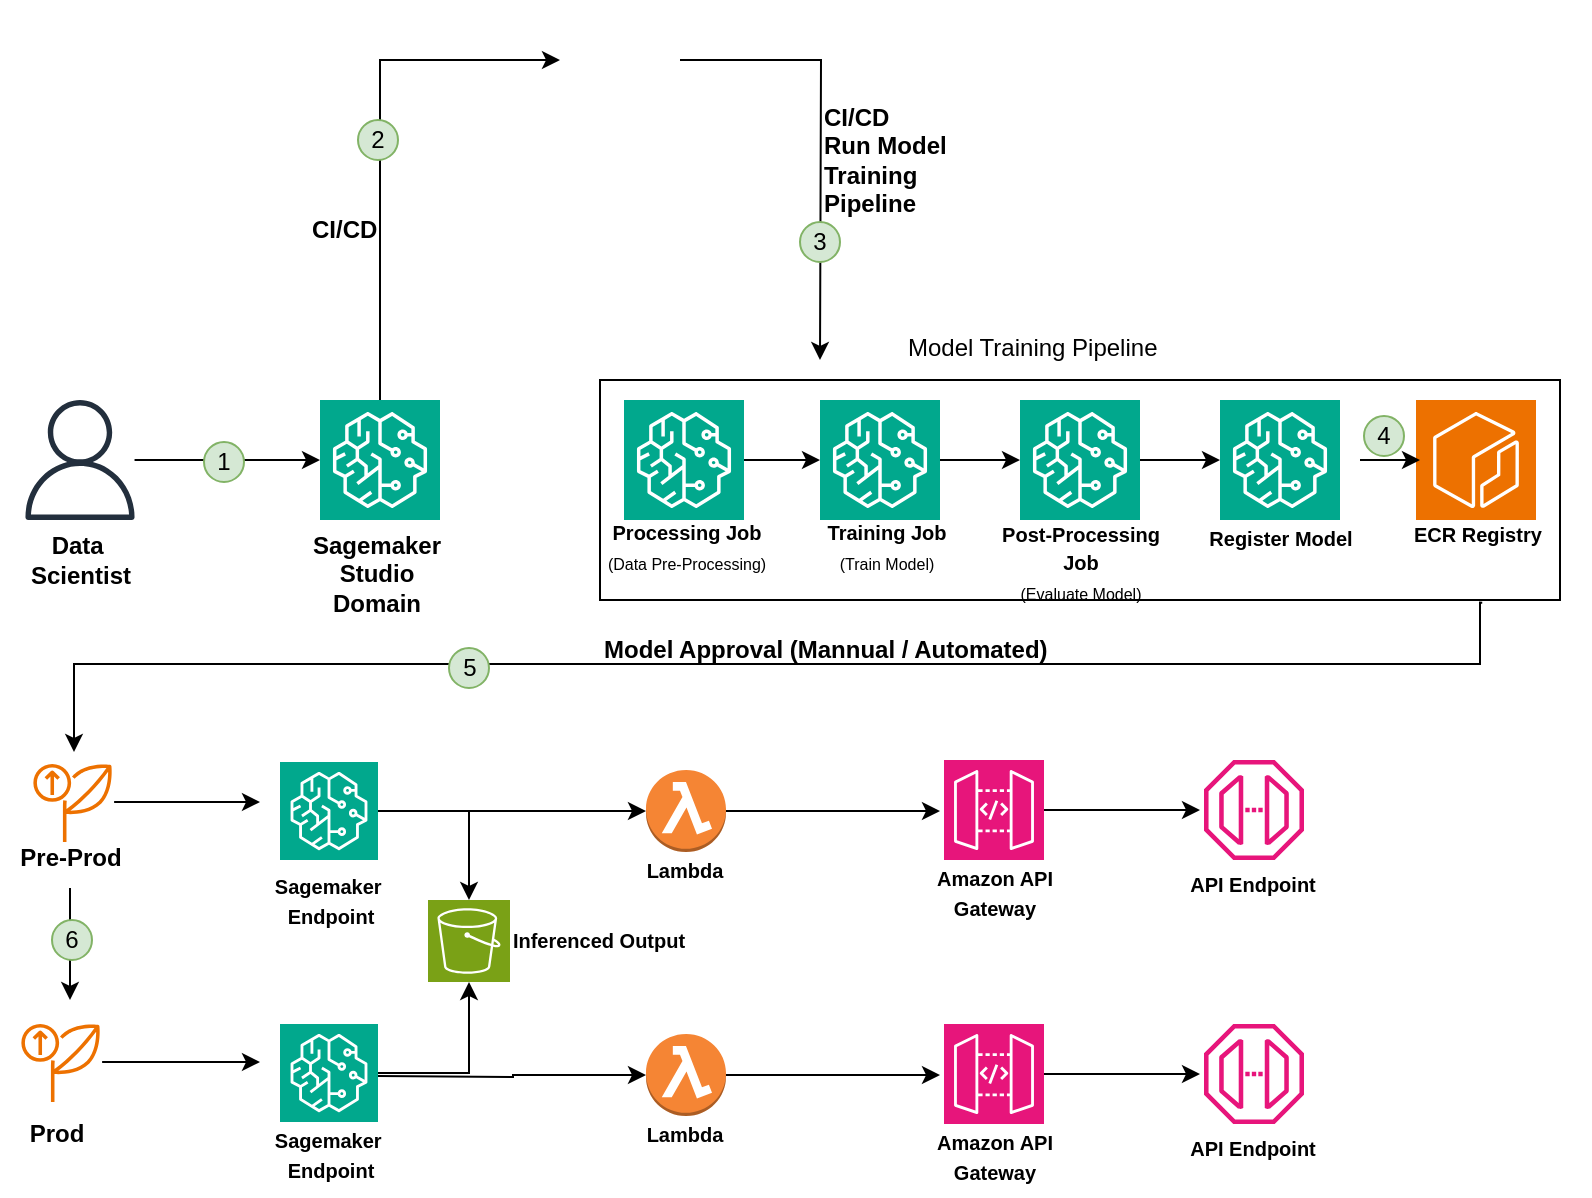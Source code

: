 <mxfile version="24.7.7">
  <diagram name="Page-1" id="8MvY5dyMlhtNurSQJSUW">
    <mxGraphModel dx="794" dy="492" grid="1" gridSize="10" guides="1" tooltips="1" connect="1" arrows="1" fold="1" page="1" pageScale="1" pageWidth="850" pageHeight="1100" math="0" shadow="0">
      <root>
        <mxCell id="0" />
        <mxCell id="1" parent="0" />
        <mxCell id="wzobBUSh0IIrE-rBJmbH-1" value="" style="sketch=0;outlineConnect=0;fontColor=#232F3E;gradientColor=none;fillColor=#232F3D;strokeColor=none;dashed=0;verticalLabelPosition=bottom;verticalAlign=top;align=center;html=1;fontSize=12;fontStyle=0;aspect=fixed;pointerEvents=1;shape=mxgraph.aws4.user;" parent="1" vertex="1">
          <mxGeometry x="10" y="250" width="60" height="60" as="geometry" />
        </mxCell>
        <mxCell id="wzobBUSh0IIrE-rBJmbH-2" value="&lt;b&gt;Data&amp;nbsp;&lt;/b&gt;&lt;div&gt;&lt;b&gt;Scientist&lt;/b&gt;&lt;/div&gt;" style="text;html=1;align=center;verticalAlign=middle;resizable=0;points=[];autosize=1;strokeColor=none;fillColor=none;" parent="1" vertex="1">
          <mxGeometry x="5" y="310" width="70" height="40" as="geometry" />
        </mxCell>
        <mxCell id="wzobBUSh0IIrE-rBJmbH-22" value="" style="edgeStyle=orthogonalEdgeStyle;rounded=0;orthogonalLoop=1;jettySize=auto;html=1;" parent="1" source="wzobBUSh0IIrE-rBJmbH-3" target="wzobBUSh0IIrE-rBJmbH-5" edge="1">
          <mxGeometry relative="1" as="geometry">
            <Array as="points">
              <mxPoint x="190" y="80" />
            </Array>
          </mxGeometry>
        </mxCell>
        <mxCell id="wzobBUSh0IIrE-rBJmbH-3" value="" style="sketch=0;points=[[0,0,0],[0.25,0,0],[0.5,0,0],[0.75,0,0],[1,0,0],[0,1,0],[0.25,1,0],[0.5,1,0],[0.75,1,0],[1,1,0],[0,0.25,0],[0,0.5,0],[0,0.75,0],[1,0.25,0],[1,0.5,0],[1,0.75,0]];outlineConnect=0;fontColor=#232F3E;fillColor=#01A88D;strokeColor=#ffffff;dashed=0;verticalLabelPosition=bottom;verticalAlign=top;align=center;html=1;fontSize=12;fontStyle=0;aspect=fixed;shape=mxgraph.aws4.resourceIcon;resIcon=mxgraph.aws4.sagemaker;" parent="1" vertex="1">
          <mxGeometry x="160" y="250" width="60" height="60" as="geometry" />
        </mxCell>
        <mxCell id="wzobBUSh0IIrE-rBJmbH-4" value="&lt;div&gt;&lt;b&gt;Sagemaker&lt;/b&gt;&lt;/div&gt;&lt;div&gt;&lt;b&gt;Studio&lt;/b&gt;&lt;/div&gt;&lt;div&gt;&lt;b&gt;Domain&lt;/b&gt;&lt;/div&gt;" style="text;html=1;align=center;verticalAlign=middle;resizable=0;points=[];autosize=1;strokeColor=none;fillColor=none;" parent="1" vertex="1">
          <mxGeometry x="143" y="307" width="90" height="60" as="geometry" />
        </mxCell>
        <mxCell id="wzobBUSh0IIrE-rBJmbH-24" style="edgeStyle=orthogonalEdgeStyle;rounded=0;orthogonalLoop=1;jettySize=auto;html=1;" parent="1" source="wzobBUSh0IIrE-rBJmbH-5" edge="1">
          <mxGeometry relative="1" as="geometry">
            <mxPoint x="410" y="230" as="targetPoint" />
          </mxGeometry>
        </mxCell>
        <mxCell id="wzobBUSh0IIrE-rBJmbH-5" value="" style="shape=image;html=1;verticalAlign=top;verticalLabelPosition=bottom;labelBackgroundColor=#ffffff;imageAspect=0;aspect=fixed;image=https://cdn4.iconfinder.com/data/icons/ionicons/512/icon-social-github-128.png" parent="1" vertex="1">
          <mxGeometry x="280" y="50" width="60" height="60" as="geometry" />
        </mxCell>
        <mxCell id="wzobBUSh0IIrE-rBJmbH-7" value="" style="sketch=0;points=[[0,0,0],[0.25,0,0],[0.5,0,0],[0.75,0,0],[1,0,0],[0,1,0],[0.25,1,0],[0.5,1,0],[0.75,1,0],[1,1,0],[0,0.25,0],[0,0.5,0],[0,0.75,0],[1,0.25,0],[1,0.5,0],[1,0.75,0]];outlineConnect=0;fontColor=#232F3E;fillColor=#01A88D;strokeColor=#ffffff;dashed=0;verticalLabelPosition=bottom;verticalAlign=top;align=center;html=1;fontSize=12;fontStyle=0;aspect=fixed;shape=mxgraph.aws4.resourceIcon;resIcon=mxgraph.aws4.sagemaker;" parent="1" vertex="1">
          <mxGeometry x="312" y="250" width="60" height="60" as="geometry" />
        </mxCell>
        <mxCell id="wzobBUSh0IIrE-rBJmbH-8" value="&lt;div&gt;&lt;font style=&quot;font-size: 10px;&quot;&gt;&lt;b&gt;Processing Job&lt;/b&gt;&lt;/font&gt;&lt;/div&gt;&lt;div&gt;&lt;font style=&quot;font-size: 8px;&quot;&gt;(Data Pre-Processing)&lt;/font&gt;&lt;/div&gt;" style="text;html=1;align=center;verticalAlign=middle;resizable=0;points=[];autosize=1;strokeColor=none;fillColor=none;" parent="1" vertex="1">
          <mxGeometry x="293" y="303" width="100" height="40" as="geometry" />
        </mxCell>
        <mxCell id="wzobBUSh0IIrE-rBJmbH-9" value="" style="sketch=0;points=[[0,0,0],[0.25,0,0],[0.5,0,0],[0.75,0,0],[1,0,0],[0,1,0],[0.25,1,0],[0.5,1,0],[0.75,1,0],[1,1,0],[0,0.25,0],[0,0.5,0],[0,0.75,0],[1,0.25,0],[1,0.5,0],[1,0.75,0]];outlineConnect=0;fontColor=#232F3E;fillColor=#01A88D;strokeColor=#ffffff;dashed=0;verticalLabelPosition=bottom;verticalAlign=top;align=center;html=1;fontSize=12;fontStyle=0;aspect=fixed;shape=mxgraph.aws4.resourceIcon;resIcon=mxgraph.aws4.sagemaker;" parent="1" vertex="1">
          <mxGeometry x="410" y="250" width="60" height="60" as="geometry" />
        </mxCell>
        <mxCell id="wzobBUSh0IIrE-rBJmbH-11" value="" style="sketch=0;points=[[0,0,0],[0.25,0,0],[0.5,0,0],[0.75,0,0],[1,0,0],[0,1,0],[0.25,1,0],[0.5,1,0],[0.75,1,0],[1,1,0],[0,0.25,0],[0,0.5,0],[0,0.75,0],[1,0.25,0],[1,0.5,0],[1,0.75,0]];outlineConnect=0;fontColor=#232F3E;fillColor=#01A88D;strokeColor=#ffffff;dashed=0;verticalLabelPosition=bottom;verticalAlign=top;align=center;html=1;fontSize=12;fontStyle=0;aspect=fixed;shape=mxgraph.aws4.resourceIcon;resIcon=mxgraph.aws4.sagemaker;" parent="1" vertex="1">
          <mxGeometry x="510" y="250" width="60" height="60" as="geometry" />
        </mxCell>
        <mxCell id="wzobBUSh0IIrE-rBJmbH-13" value="" style="sketch=0;points=[[0,0,0],[0.25,0,0],[0.5,0,0],[0.75,0,0],[1,0,0],[0,1,0],[0.25,1,0],[0.5,1,0],[0.75,1,0],[1,1,0],[0,0.25,0],[0,0.5,0],[0,0.75,0],[1,0.25,0],[1,0.5,0],[1,0.75,0]];outlineConnect=0;fontColor=#232F3E;fillColor=#01A88D;strokeColor=#ffffff;dashed=0;verticalLabelPosition=bottom;verticalAlign=top;align=center;html=1;fontSize=12;fontStyle=0;aspect=fixed;shape=mxgraph.aws4.resourceIcon;resIcon=mxgraph.aws4.sagemaker;" parent="1" vertex="1">
          <mxGeometry x="610" y="250" width="60" height="60" as="geometry" />
        </mxCell>
        <mxCell id="wzobBUSh0IIrE-rBJmbH-15" value="&lt;div&gt;&lt;font style=&quot;font-size: 10px;&quot;&gt;&lt;b&gt;Training Job&lt;/b&gt;&lt;/font&gt;&lt;/div&gt;&lt;div&gt;&lt;font style=&quot;font-size: 8px;&quot;&gt;(Train Model)&lt;/font&gt;&lt;/div&gt;" style="text;html=1;align=center;verticalAlign=middle;resizable=0;points=[];autosize=1;strokeColor=none;fillColor=none;" parent="1" vertex="1">
          <mxGeometry x="403" y="303" width="80" height="40" as="geometry" />
        </mxCell>
        <mxCell id="wzobBUSh0IIrE-rBJmbH-16" value="&lt;div&gt;&lt;font style=&quot;font-size: 10px;&quot;&gt;&lt;b&gt;Post-Processing &lt;br&gt;Job&lt;/b&gt;&lt;/font&gt;&lt;/div&gt;&lt;div&gt;&lt;font style=&quot;font-size: 8px;&quot;&gt;(Evaluate Model)&lt;/font&gt;&lt;/div&gt;" style="text;html=1;align=center;verticalAlign=middle;resizable=0;points=[];autosize=1;strokeColor=none;fillColor=none;" parent="1" vertex="1">
          <mxGeometry x="490" y="301" width="100" height="60" as="geometry" />
        </mxCell>
        <mxCell id="wzobBUSh0IIrE-rBJmbH-17" value="&lt;div&gt;&lt;span style=&quot;background-color: initial; font-size: 10px;&quot;&gt;&lt;b&gt;Register Model&lt;/b&gt;&lt;/span&gt;&lt;br&gt;&lt;/div&gt;" style="text;html=1;align=center;verticalAlign=middle;resizable=0;points=[];autosize=1;strokeColor=none;fillColor=none;" parent="1" vertex="1">
          <mxGeometry x="590" y="304" width="100" height="30" as="geometry" />
        </mxCell>
        <mxCell id="wzobBUSh0IIrE-rBJmbH-18" value="&lt;b&gt;CI/CD&lt;/b&gt;" style="text;html=1;align=left;verticalAlign=middle;resizable=0;points=[];autosize=1;strokeColor=none;fillColor=none;" parent="1" vertex="1">
          <mxGeometry x="154" y="150" width="60" height="30" as="geometry" />
        </mxCell>
        <mxCell id="wzobBUSh0IIrE-rBJmbH-20" value="&lt;div&gt;Model Training Pipeline&lt;/div&gt;" style="text;html=1;align=left;verticalAlign=middle;resizable=0;points=[];autosize=1;strokeColor=none;fillColor=none;" parent="1" vertex="1">
          <mxGeometry x="452" y="209" width="150" height="30" as="geometry" />
        </mxCell>
        <mxCell id="wzobBUSh0IIrE-rBJmbH-25" value="&lt;b&gt;CI/CD&lt;/b&gt;&lt;div&gt;&lt;b&gt;Run Model&lt;/b&gt;&lt;/div&gt;&lt;div&gt;&lt;b&gt;Training&lt;/b&gt;&lt;/div&gt;&lt;div&gt;&lt;b&gt;Pipeline&lt;/b&gt;&lt;/div&gt;" style="text;html=1;align=left;verticalAlign=middle;resizable=0;points=[];autosize=1;strokeColor=none;fillColor=none;" parent="1" vertex="1">
          <mxGeometry x="410" y="95" width="80" height="70" as="geometry" />
        </mxCell>
        <mxCell id="wzobBUSh0IIrE-rBJmbH-26" style="edgeStyle=orthogonalEdgeStyle;rounded=0;orthogonalLoop=1;jettySize=auto;html=1;entryX=0;entryY=0.5;entryDx=0;entryDy=0;entryPerimeter=0;" parent="1" source="wzobBUSh0IIrE-rBJmbH-1" target="wzobBUSh0IIrE-rBJmbH-3" edge="1">
          <mxGeometry relative="1" as="geometry" />
        </mxCell>
        <mxCell id="wzobBUSh0IIrE-rBJmbH-27" value="" style="sketch=0;points=[[0,0,0],[0.25,0,0],[0.5,0,0],[0.75,0,0],[1,0,0],[0,1,0],[0.25,1,0],[0.5,1,0],[0.75,1,0],[1,1,0],[0,0.25,0],[0,0.5,0],[0,0.75,0],[1,0.25,0],[1,0.5,0],[1,0.75,0]];outlineConnect=0;fontColor=#232F3E;fillColor=#ED7100;strokeColor=#ffffff;dashed=0;verticalLabelPosition=bottom;verticalAlign=top;align=center;html=1;fontSize=12;fontStyle=0;aspect=fixed;shape=mxgraph.aws4.resourceIcon;resIcon=mxgraph.aws4.ecr;" parent="1" vertex="1">
          <mxGeometry x="708" y="250" width="60" height="60" as="geometry" />
        </mxCell>
        <mxCell id="wzobBUSh0IIrE-rBJmbH-40" style="edgeStyle=orthogonalEdgeStyle;rounded=0;orthogonalLoop=1;jettySize=auto;html=1;exitX=0.919;exitY=1.012;exitDx=0;exitDy=0;exitPerimeter=0;" parent="1" source="hcGlnOR86YnZcUBH-7EL-1" edge="1">
          <mxGeometry relative="1" as="geometry">
            <mxPoint x="37" y="426" as="targetPoint" />
            <mxPoint x="747" y="338" as="sourcePoint" />
            <Array as="points">
              <mxPoint x="740" y="351" />
              <mxPoint x="740" y="382" />
              <mxPoint x="37" y="382" />
            </Array>
          </mxGeometry>
        </mxCell>
        <mxCell id="wzobBUSh0IIrE-rBJmbH-28" value="&lt;font style=&quot;font-size: 10px;&quot;&gt;&lt;b&gt;ECR Registry&lt;/b&gt;&lt;/font&gt;" style="text;html=1;align=left;verticalAlign=middle;resizable=0;points=[];autosize=1;strokeColor=none;fillColor=none;" parent="1" vertex="1">
          <mxGeometry x="705" y="302" width="90" height="30" as="geometry" />
        </mxCell>
        <mxCell id="wzobBUSh0IIrE-rBJmbH-29" style="edgeStyle=orthogonalEdgeStyle;rounded=0;orthogonalLoop=1;jettySize=auto;html=1;entryX=0;entryY=0.5;entryDx=0;entryDy=0;entryPerimeter=0;" parent="1" source="wzobBUSh0IIrE-rBJmbH-7" target="wzobBUSh0IIrE-rBJmbH-9" edge="1">
          <mxGeometry relative="1" as="geometry" />
        </mxCell>
        <mxCell id="wzobBUSh0IIrE-rBJmbH-30" style="edgeStyle=orthogonalEdgeStyle;rounded=0;orthogonalLoop=1;jettySize=auto;html=1;entryX=0;entryY=0.5;entryDx=0;entryDy=0;entryPerimeter=0;" parent="1" source="wzobBUSh0IIrE-rBJmbH-9" target="wzobBUSh0IIrE-rBJmbH-11" edge="1">
          <mxGeometry relative="1" as="geometry" />
        </mxCell>
        <mxCell id="wzobBUSh0IIrE-rBJmbH-31" style="edgeStyle=orthogonalEdgeStyle;rounded=0;orthogonalLoop=1;jettySize=auto;html=1;entryX=0;entryY=0.5;entryDx=0;entryDy=0;entryPerimeter=0;" parent="1" source="wzobBUSh0IIrE-rBJmbH-11" target="wzobBUSh0IIrE-rBJmbH-13" edge="1">
          <mxGeometry relative="1" as="geometry" />
        </mxCell>
        <mxCell id="wzobBUSh0IIrE-rBJmbH-37" style="edgeStyle=orthogonalEdgeStyle;rounded=0;orthogonalLoop=1;jettySize=auto;html=1;" parent="1" edge="1">
          <mxGeometry relative="1" as="geometry">
            <mxPoint x="710" y="280" as="targetPoint" />
            <mxPoint x="680" y="280" as="sourcePoint" />
          </mxGeometry>
        </mxCell>
        <mxCell id="wzobBUSh0IIrE-rBJmbH-96" style="edgeStyle=orthogonalEdgeStyle;rounded=0;orthogonalLoop=1;jettySize=auto;html=1;" parent="1" source="wzobBUSh0IIrE-rBJmbH-38" edge="1">
          <mxGeometry relative="1" as="geometry">
            <mxPoint x="130" y="451" as="targetPoint" />
          </mxGeometry>
        </mxCell>
        <mxCell id="wzobBUSh0IIrE-rBJmbH-38" value="" style="sketch=0;outlineConnect=0;fontColor=#232F3E;gradientColor=none;fillColor=#ED7100;strokeColor=none;dashed=0;verticalLabelPosition=bottom;verticalAlign=top;align=center;html=1;fontSize=12;fontStyle=0;aspect=fixed;pointerEvents=1;shape=mxgraph.aws4.deployment;" parent="1" vertex="1">
          <mxGeometry x="16" y="431" width="41.74" height="40" as="geometry" />
        </mxCell>
        <mxCell id="wzobBUSh0IIrE-rBJmbH-97" style="edgeStyle=orthogonalEdgeStyle;rounded=0;orthogonalLoop=1;jettySize=auto;html=1;" parent="1" source="wzobBUSh0IIrE-rBJmbH-39" edge="1">
          <mxGeometry relative="1" as="geometry">
            <mxPoint x="130" y="581" as="targetPoint" />
          </mxGeometry>
        </mxCell>
        <mxCell id="wzobBUSh0IIrE-rBJmbH-39" value="" style="sketch=0;outlineConnect=0;fontColor=#232F3E;gradientColor=none;fillColor=#ED7100;strokeColor=none;dashed=0;verticalLabelPosition=bottom;verticalAlign=top;align=center;html=1;fontSize=12;fontStyle=0;aspect=fixed;pointerEvents=1;shape=mxgraph.aws4.deployment;" parent="1" vertex="1">
          <mxGeometry x="10" y="561" width="41.74" height="40" as="geometry" />
        </mxCell>
        <mxCell id="wzobBUSh0IIrE-rBJmbH-41" value="&lt;b&gt;Model Approval (Mannual / Automated)&lt;/b&gt;" style="text;html=1;align=left;verticalAlign=middle;resizable=0;points=[];autosize=1;strokeColor=none;fillColor=none;" parent="1" vertex="1">
          <mxGeometry x="300" y="360" width="250" height="30" as="geometry" />
        </mxCell>
        <mxCell id="wzobBUSh0IIrE-rBJmbH-44" style="edgeStyle=orthogonalEdgeStyle;rounded=0;orthogonalLoop=1;jettySize=auto;html=1;" parent="1" source="wzobBUSh0IIrE-rBJmbH-42" edge="1">
          <mxGeometry relative="1" as="geometry">
            <mxPoint x="35" y="550" as="targetPoint" />
          </mxGeometry>
        </mxCell>
        <mxCell id="wzobBUSh0IIrE-rBJmbH-42" value="&lt;b&gt;Pre-Prod&lt;/b&gt;" style="text;html=1;align=center;verticalAlign=middle;resizable=0;points=[];autosize=1;strokeColor=none;fillColor=none;" parent="1" vertex="1">
          <mxGeometry y="464" width="70" height="30" as="geometry" />
        </mxCell>
        <mxCell id="wzobBUSh0IIrE-rBJmbH-43" value="&lt;div&gt;&lt;span style=&quot;background-color: initial;&quot;&gt;&lt;b&gt;Prod&lt;/b&gt;&lt;/span&gt;&lt;br&gt;&lt;/div&gt;" style="text;html=1;align=center;verticalAlign=middle;resizable=0;points=[];autosize=1;strokeColor=none;fillColor=none;" parent="1" vertex="1">
          <mxGeometry x="2.87" y="602" width="50" height="30" as="geometry" />
        </mxCell>
        <mxCell id="wzobBUSh0IIrE-rBJmbH-46" value="" style="sketch=0;points=[[0,0,0],[0.25,0,0],[0.5,0,0],[0.75,0,0],[1,0,0],[0,1,0],[0.25,1,0],[0.5,1,0],[0.75,1,0],[1,1,0],[0,0.25,0],[0,0.5,0],[0,0.75,0],[1,0.25,0],[1,0.5,0],[1,0.75,0]];outlineConnect=0;fontColor=#232F3E;fillColor=#01A88D;strokeColor=#ffffff;dashed=0;verticalLabelPosition=bottom;verticalAlign=top;align=center;html=1;fontSize=12;fontStyle=0;aspect=fixed;shape=mxgraph.aws4.resourceIcon;resIcon=mxgraph.aws4.sagemaker;" parent="1" vertex="1">
          <mxGeometry x="140" y="431" width="49" height="49" as="geometry" />
        </mxCell>
        <mxCell id="wzobBUSh0IIrE-rBJmbH-48" value="" style="sketch=0;points=[[0,0,0],[0.25,0,0],[0.5,0,0],[0.75,0,0],[1,0,0],[0,1,0],[0.25,1,0],[0.5,1,0],[0.75,1,0],[1,1,0],[0,0.25,0],[0,0.5,0],[0,0.75,0],[1,0.25,0],[1,0.5,0],[1,0.75,0]];outlineConnect=0;fontColor=#232F3E;fillColor=#7AA116;strokeColor=#ffffff;dashed=0;verticalLabelPosition=bottom;verticalAlign=top;align=center;html=1;fontSize=12;fontStyle=0;aspect=fixed;shape=mxgraph.aws4.resourceIcon;resIcon=mxgraph.aws4.s3;" parent="1" vertex="1">
          <mxGeometry x="214" y="500" width="41" height="41" as="geometry" />
        </mxCell>
        <mxCell id="wzobBUSh0IIrE-rBJmbH-81" style="edgeStyle=orthogonalEdgeStyle;rounded=0;orthogonalLoop=1;jettySize=auto;html=1;" parent="1" source="wzobBUSh0IIrE-rBJmbH-49" edge="1">
          <mxGeometry relative="1" as="geometry">
            <mxPoint x="470" y="455.5" as="targetPoint" />
          </mxGeometry>
        </mxCell>
        <mxCell id="wzobBUSh0IIrE-rBJmbH-49" value="" style="outlineConnect=0;dashed=0;verticalLabelPosition=bottom;verticalAlign=top;align=center;html=1;shape=mxgraph.aws3.lambda_function;fillColor=#F58534;gradientColor=none;" parent="1" vertex="1">
          <mxGeometry x="323" y="435" width="40" height="41" as="geometry" />
        </mxCell>
        <mxCell id="wzobBUSh0IIrE-rBJmbH-82" style="edgeStyle=orthogonalEdgeStyle;rounded=0;orthogonalLoop=1;jettySize=auto;html=1;" parent="1" source="wzobBUSh0IIrE-rBJmbH-50" edge="1">
          <mxGeometry relative="1" as="geometry">
            <mxPoint x="600" y="455" as="targetPoint" />
          </mxGeometry>
        </mxCell>
        <mxCell id="wzobBUSh0IIrE-rBJmbH-50" value="" style="sketch=0;points=[[0,0,0],[0.25,0,0],[0.5,0,0],[0.75,0,0],[1,0,0],[0,1,0],[0.25,1,0],[0.5,1,0],[0.75,1,0],[1,1,0],[0,0.25,0],[0,0.5,0],[0,0.75,0],[1,0.25,0],[1,0.5,0],[1,0.75,0]];outlineConnect=0;fontColor=#232F3E;fillColor=#E7157B;strokeColor=#ffffff;dashed=0;verticalLabelPosition=bottom;verticalAlign=top;align=center;html=1;fontSize=12;fontStyle=0;aspect=fixed;shape=mxgraph.aws4.resourceIcon;resIcon=mxgraph.aws4.api_gateway;" parent="1" vertex="1">
          <mxGeometry x="472" y="430" width="50" height="50" as="geometry" />
        </mxCell>
        <mxCell id="wzobBUSh0IIrE-rBJmbH-51" value="" style="sketch=0;outlineConnect=0;fontColor=#232F3E;gradientColor=none;fillColor=#E7157B;strokeColor=none;dashed=0;verticalLabelPosition=bottom;verticalAlign=top;align=center;html=1;fontSize=12;fontStyle=0;aspect=fixed;pointerEvents=1;shape=mxgraph.aws4.endpoint;" parent="1" vertex="1">
          <mxGeometry x="602" y="430" width="50" height="50" as="geometry" />
        </mxCell>
        <mxCell id="wzobBUSh0IIrE-rBJmbH-76" value="" style="sketch=0;points=[[0,0,0],[0.25,0,0],[0.5,0,0],[0.75,0,0],[1,0,0],[0,1,0],[0.25,1,0],[0.5,1,0],[0.75,1,0],[1,1,0],[0,0.25,0],[0,0.5,0],[0,0.75,0],[1,0.25,0],[1,0.5,0],[1,0.75,0]];outlineConnect=0;fontColor=#232F3E;fillColor=#01A88D;strokeColor=#ffffff;dashed=0;verticalLabelPosition=bottom;verticalAlign=top;align=center;html=1;fontSize=12;fontStyle=0;aspect=fixed;shape=mxgraph.aws4.resourceIcon;resIcon=mxgraph.aws4.sagemaker;" parent="1" vertex="1">
          <mxGeometry x="140" y="562" width="49" height="49" as="geometry" />
        </mxCell>
        <mxCell id="wzobBUSh0IIrE-rBJmbH-78" value="&lt;font style=&quot;font-size: 10px;&quot;&gt;&lt;b&gt;Sagemaker&amp;nbsp;&lt;/b&gt;&lt;/font&gt;&lt;div&gt;&lt;font style=&quot;font-size: 10px;&quot;&gt;&lt;b&gt;Endpoint&lt;/b&gt;&lt;/font&gt;&lt;/div&gt;" style="text;html=1;align=center;verticalAlign=middle;resizable=0;points=[];autosize=1;strokeColor=none;fillColor=none;" parent="1" vertex="1">
          <mxGeometry x="124.5" y="480" width="80" height="40" as="geometry" />
        </mxCell>
        <mxCell id="wzobBUSh0IIrE-rBJmbH-79" style="edgeStyle=orthogonalEdgeStyle;rounded=0;orthogonalLoop=1;jettySize=auto;html=1;entryX=0.5;entryY=0;entryDx=0;entryDy=0;entryPerimeter=0;" parent="1" source="wzobBUSh0IIrE-rBJmbH-46" target="wzobBUSh0IIrE-rBJmbH-48" edge="1">
          <mxGeometry relative="1" as="geometry" />
        </mxCell>
        <mxCell id="wzobBUSh0IIrE-rBJmbH-80" style="edgeStyle=orthogonalEdgeStyle;rounded=0;orthogonalLoop=1;jettySize=auto;html=1;entryX=0;entryY=0.5;entryDx=0;entryDy=0;entryPerimeter=0;" parent="1" source="wzobBUSh0IIrE-rBJmbH-46" target="wzobBUSh0IIrE-rBJmbH-49" edge="1">
          <mxGeometry relative="1" as="geometry" />
        </mxCell>
        <mxCell id="wzobBUSh0IIrE-rBJmbH-83" value="&lt;span style=&quot;font-size: 10px;&quot;&gt;&lt;b&gt;Lambda&lt;/b&gt;&lt;/span&gt;" style="text;html=1;align=center;verticalAlign=middle;resizable=0;points=[];autosize=1;strokeColor=none;fillColor=none;" parent="1" vertex="1">
          <mxGeometry x="312" y="470" width="60" height="30" as="geometry" />
        </mxCell>
        <mxCell id="wzobBUSh0IIrE-rBJmbH-84" value="&lt;span style=&quot;font-size: 10px;&quot;&gt;&lt;b&gt;Amazon API&lt;/b&gt;&lt;/span&gt;&lt;div&gt;&lt;span style=&quot;font-size: 10px;&quot;&gt;&lt;b&gt;Gateway&lt;/b&gt;&lt;/span&gt;&lt;/div&gt;" style="text;html=1;align=center;verticalAlign=middle;resizable=0;points=[];autosize=1;strokeColor=none;fillColor=none;" parent="1" vertex="1">
          <mxGeometry x="457" y="476" width="80" height="40" as="geometry" />
        </mxCell>
        <mxCell id="wzobBUSh0IIrE-rBJmbH-85" value="&lt;span style=&quot;font-size: 10px;&quot;&gt;&lt;b&gt;API Endpoint&lt;/b&gt;&lt;/span&gt;" style="text;html=1;align=center;verticalAlign=middle;resizable=0;points=[];autosize=1;strokeColor=none;fillColor=none;" parent="1" vertex="1">
          <mxGeometry x="581" y="477" width="90" height="30" as="geometry" />
        </mxCell>
        <mxCell id="wzobBUSh0IIrE-rBJmbH-86" style="edgeStyle=orthogonalEdgeStyle;rounded=0;orthogonalLoop=1;jettySize=auto;html=1;" parent="1" source="wzobBUSh0IIrE-rBJmbH-87" edge="1">
          <mxGeometry relative="1" as="geometry">
            <mxPoint x="470" y="587.5" as="targetPoint" />
          </mxGeometry>
        </mxCell>
        <mxCell id="wzobBUSh0IIrE-rBJmbH-87" value="" style="outlineConnect=0;dashed=0;verticalLabelPosition=bottom;verticalAlign=top;align=center;html=1;shape=mxgraph.aws3.lambda_function;fillColor=#F58534;gradientColor=none;" parent="1" vertex="1">
          <mxGeometry x="323" y="567" width="40" height="41" as="geometry" />
        </mxCell>
        <mxCell id="wzobBUSh0IIrE-rBJmbH-88" style="edgeStyle=orthogonalEdgeStyle;rounded=0;orthogonalLoop=1;jettySize=auto;html=1;" parent="1" source="wzobBUSh0IIrE-rBJmbH-89" edge="1">
          <mxGeometry relative="1" as="geometry">
            <mxPoint x="600" y="587" as="targetPoint" />
          </mxGeometry>
        </mxCell>
        <mxCell id="wzobBUSh0IIrE-rBJmbH-89" value="" style="sketch=0;points=[[0,0,0],[0.25,0,0],[0.5,0,0],[0.75,0,0],[1,0,0],[0,1,0],[0.25,1,0],[0.5,1,0],[0.75,1,0],[1,1,0],[0,0.25,0],[0,0.5,0],[0,0.75,0],[1,0.25,0],[1,0.5,0],[1,0.75,0]];outlineConnect=0;fontColor=#232F3E;fillColor=#E7157B;strokeColor=#ffffff;dashed=0;verticalLabelPosition=bottom;verticalAlign=top;align=center;html=1;fontSize=12;fontStyle=0;aspect=fixed;shape=mxgraph.aws4.resourceIcon;resIcon=mxgraph.aws4.api_gateway;" parent="1" vertex="1">
          <mxGeometry x="472" y="562" width="50" height="50" as="geometry" />
        </mxCell>
        <mxCell id="wzobBUSh0IIrE-rBJmbH-90" value="" style="sketch=0;outlineConnect=0;fontColor=#232F3E;gradientColor=none;fillColor=#E7157B;strokeColor=none;dashed=0;verticalLabelPosition=bottom;verticalAlign=top;align=center;html=1;fontSize=12;fontStyle=0;aspect=fixed;pointerEvents=1;shape=mxgraph.aws4.endpoint;" parent="1" vertex="1">
          <mxGeometry x="602" y="562" width="50" height="50" as="geometry" />
        </mxCell>
        <mxCell id="wzobBUSh0IIrE-rBJmbH-91" style="edgeStyle=orthogonalEdgeStyle;rounded=0;orthogonalLoop=1;jettySize=auto;html=1;entryX=0;entryY=0.5;entryDx=0;entryDy=0;entryPerimeter=0;" parent="1" target="wzobBUSh0IIrE-rBJmbH-87" edge="1">
          <mxGeometry relative="1" as="geometry">
            <mxPoint x="189" y="588" as="sourcePoint" />
          </mxGeometry>
        </mxCell>
        <mxCell id="wzobBUSh0IIrE-rBJmbH-92" value="&lt;span style=&quot;font-size: 10px;&quot;&gt;&lt;b&gt;Lambda&lt;/b&gt;&lt;/span&gt;" style="text;html=1;align=center;verticalAlign=middle;resizable=0;points=[];autosize=1;strokeColor=none;fillColor=none;" parent="1" vertex="1">
          <mxGeometry x="312" y="602" width="60" height="30" as="geometry" />
        </mxCell>
        <mxCell id="wzobBUSh0IIrE-rBJmbH-93" value="&lt;span style=&quot;font-size: 10px;&quot;&gt;&lt;b&gt;Amazon API&lt;/b&gt;&lt;/span&gt;&lt;div&gt;&lt;span style=&quot;font-size: 10px;&quot;&gt;&lt;b&gt;Gateway&lt;/b&gt;&lt;/span&gt;&lt;/div&gt;" style="text;html=1;align=center;verticalAlign=middle;resizable=0;points=[];autosize=1;strokeColor=none;fillColor=none;" parent="1" vertex="1">
          <mxGeometry x="457" y="608" width="80" height="40" as="geometry" />
        </mxCell>
        <mxCell id="wzobBUSh0IIrE-rBJmbH-94" value="&lt;span style=&quot;font-size: 10px;&quot;&gt;&lt;b&gt;API Endpoint&lt;/b&gt;&lt;/span&gt;" style="text;html=1;align=center;verticalAlign=middle;resizable=0;points=[];autosize=1;strokeColor=none;fillColor=none;" parent="1" vertex="1">
          <mxGeometry x="581" y="609" width="90" height="30" as="geometry" />
        </mxCell>
        <mxCell id="wzobBUSh0IIrE-rBJmbH-95" style="edgeStyle=orthogonalEdgeStyle;rounded=0;orthogonalLoop=1;jettySize=auto;html=1;entryX=0.5;entryY=1;entryDx=0;entryDy=0;entryPerimeter=0;" parent="1" source="wzobBUSh0IIrE-rBJmbH-76" target="wzobBUSh0IIrE-rBJmbH-48" edge="1">
          <mxGeometry relative="1" as="geometry" />
        </mxCell>
        <mxCell id="wzobBUSh0IIrE-rBJmbH-98" value="1" style="ellipse;whiteSpace=wrap;html=1;fillColor=#d5e8d4;strokeColor=#82b366;" parent="1" vertex="1">
          <mxGeometry x="102" y="271" width="20" height="20" as="geometry" />
        </mxCell>
        <mxCell id="wzobBUSh0IIrE-rBJmbH-100" value="2" style="ellipse;whiteSpace=wrap;html=1;fillColor=#d5e8d4;strokeColor=#82b366;" parent="1" vertex="1">
          <mxGeometry x="179" y="110" width="20" height="20" as="geometry" />
        </mxCell>
        <mxCell id="wzobBUSh0IIrE-rBJmbH-102" value="3" style="ellipse;whiteSpace=wrap;html=1;fillColor=#d5e8d4;strokeColor=#82b366;" parent="1" vertex="1">
          <mxGeometry x="400" y="161" width="20" height="20" as="geometry" />
        </mxCell>
        <mxCell id="wzobBUSh0IIrE-rBJmbH-103" value="4" style="ellipse;whiteSpace=wrap;html=1;fillColor=#d5e8d4;strokeColor=#82b366;" parent="1" vertex="1">
          <mxGeometry x="682" y="258" width="20" height="20" as="geometry" />
        </mxCell>
        <mxCell id="wzobBUSh0IIrE-rBJmbH-104" value="5" style="ellipse;whiteSpace=wrap;html=1;fillColor=#d5e8d4;strokeColor=#82b366;" parent="1" vertex="1">
          <mxGeometry x="224.5" y="374" width="20" height="20" as="geometry" />
        </mxCell>
        <mxCell id="wzobBUSh0IIrE-rBJmbH-105" value="6" style="ellipse;whiteSpace=wrap;html=1;fillColor=#d5e8d4;strokeColor=#82b366;" parent="1" vertex="1">
          <mxGeometry x="26" y="510" width="20" height="20" as="geometry" />
        </mxCell>
        <mxCell id="wzobBUSh0IIrE-rBJmbH-108" value="&lt;span style=&quot;font-size: 10px;&quot;&gt;&lt;b&gt;Inferenced Output&lt;/b&gt;&lt;/span&gt;" style="text;html=1;align=center;verticalAlign=middle;resizable=0;points=[];autosize=1;strokeColor=none;fillColor=none;" parent="1" vertex="1">
          <mxGeometry x="244" y="505" width="110" height="30" as="geometry" />
        </mxCell>
        <mxCell id="hcGlnOR86YnZcUBH-7EL-1" value="" style="rounded=0;whiteSpace=wrap;html=1;fillColor=none;" vertex="1" parent="1">
          <mxGeometry x="300" y="240" width="480" height="110" as="geometry" />
        </mxCell>
        <mxCell id="hcGlnOR86YnZcUBH-7EL-2" value="&lt;font style=&quot;font-size: 10px;&quot;&gt;&lt;b&gt;Sagemaker&amp;nbsp;&lt;/b&gt;&lt;/font&gt;&lt;div&gt;&lt;font style=&quot;font-size: 10px;&quot;&gt;&lt;b&gt;Endpoint&lt;/b&gt;&lt;/font&gt;&lt;/div&gt;" style="text;html=1;align=center;verticalAlign=middle;resizable=0;points=[];autosize=1;strokeColor=none;fillColor=none;" vertex="1" parent="1">
          <mxGeometry x="124.5" y="607" width="80" height="40" as="geometry" />
        </mxCell>
      </root>
    </mxGraphModel>
  </diagram>
</mxfile>
